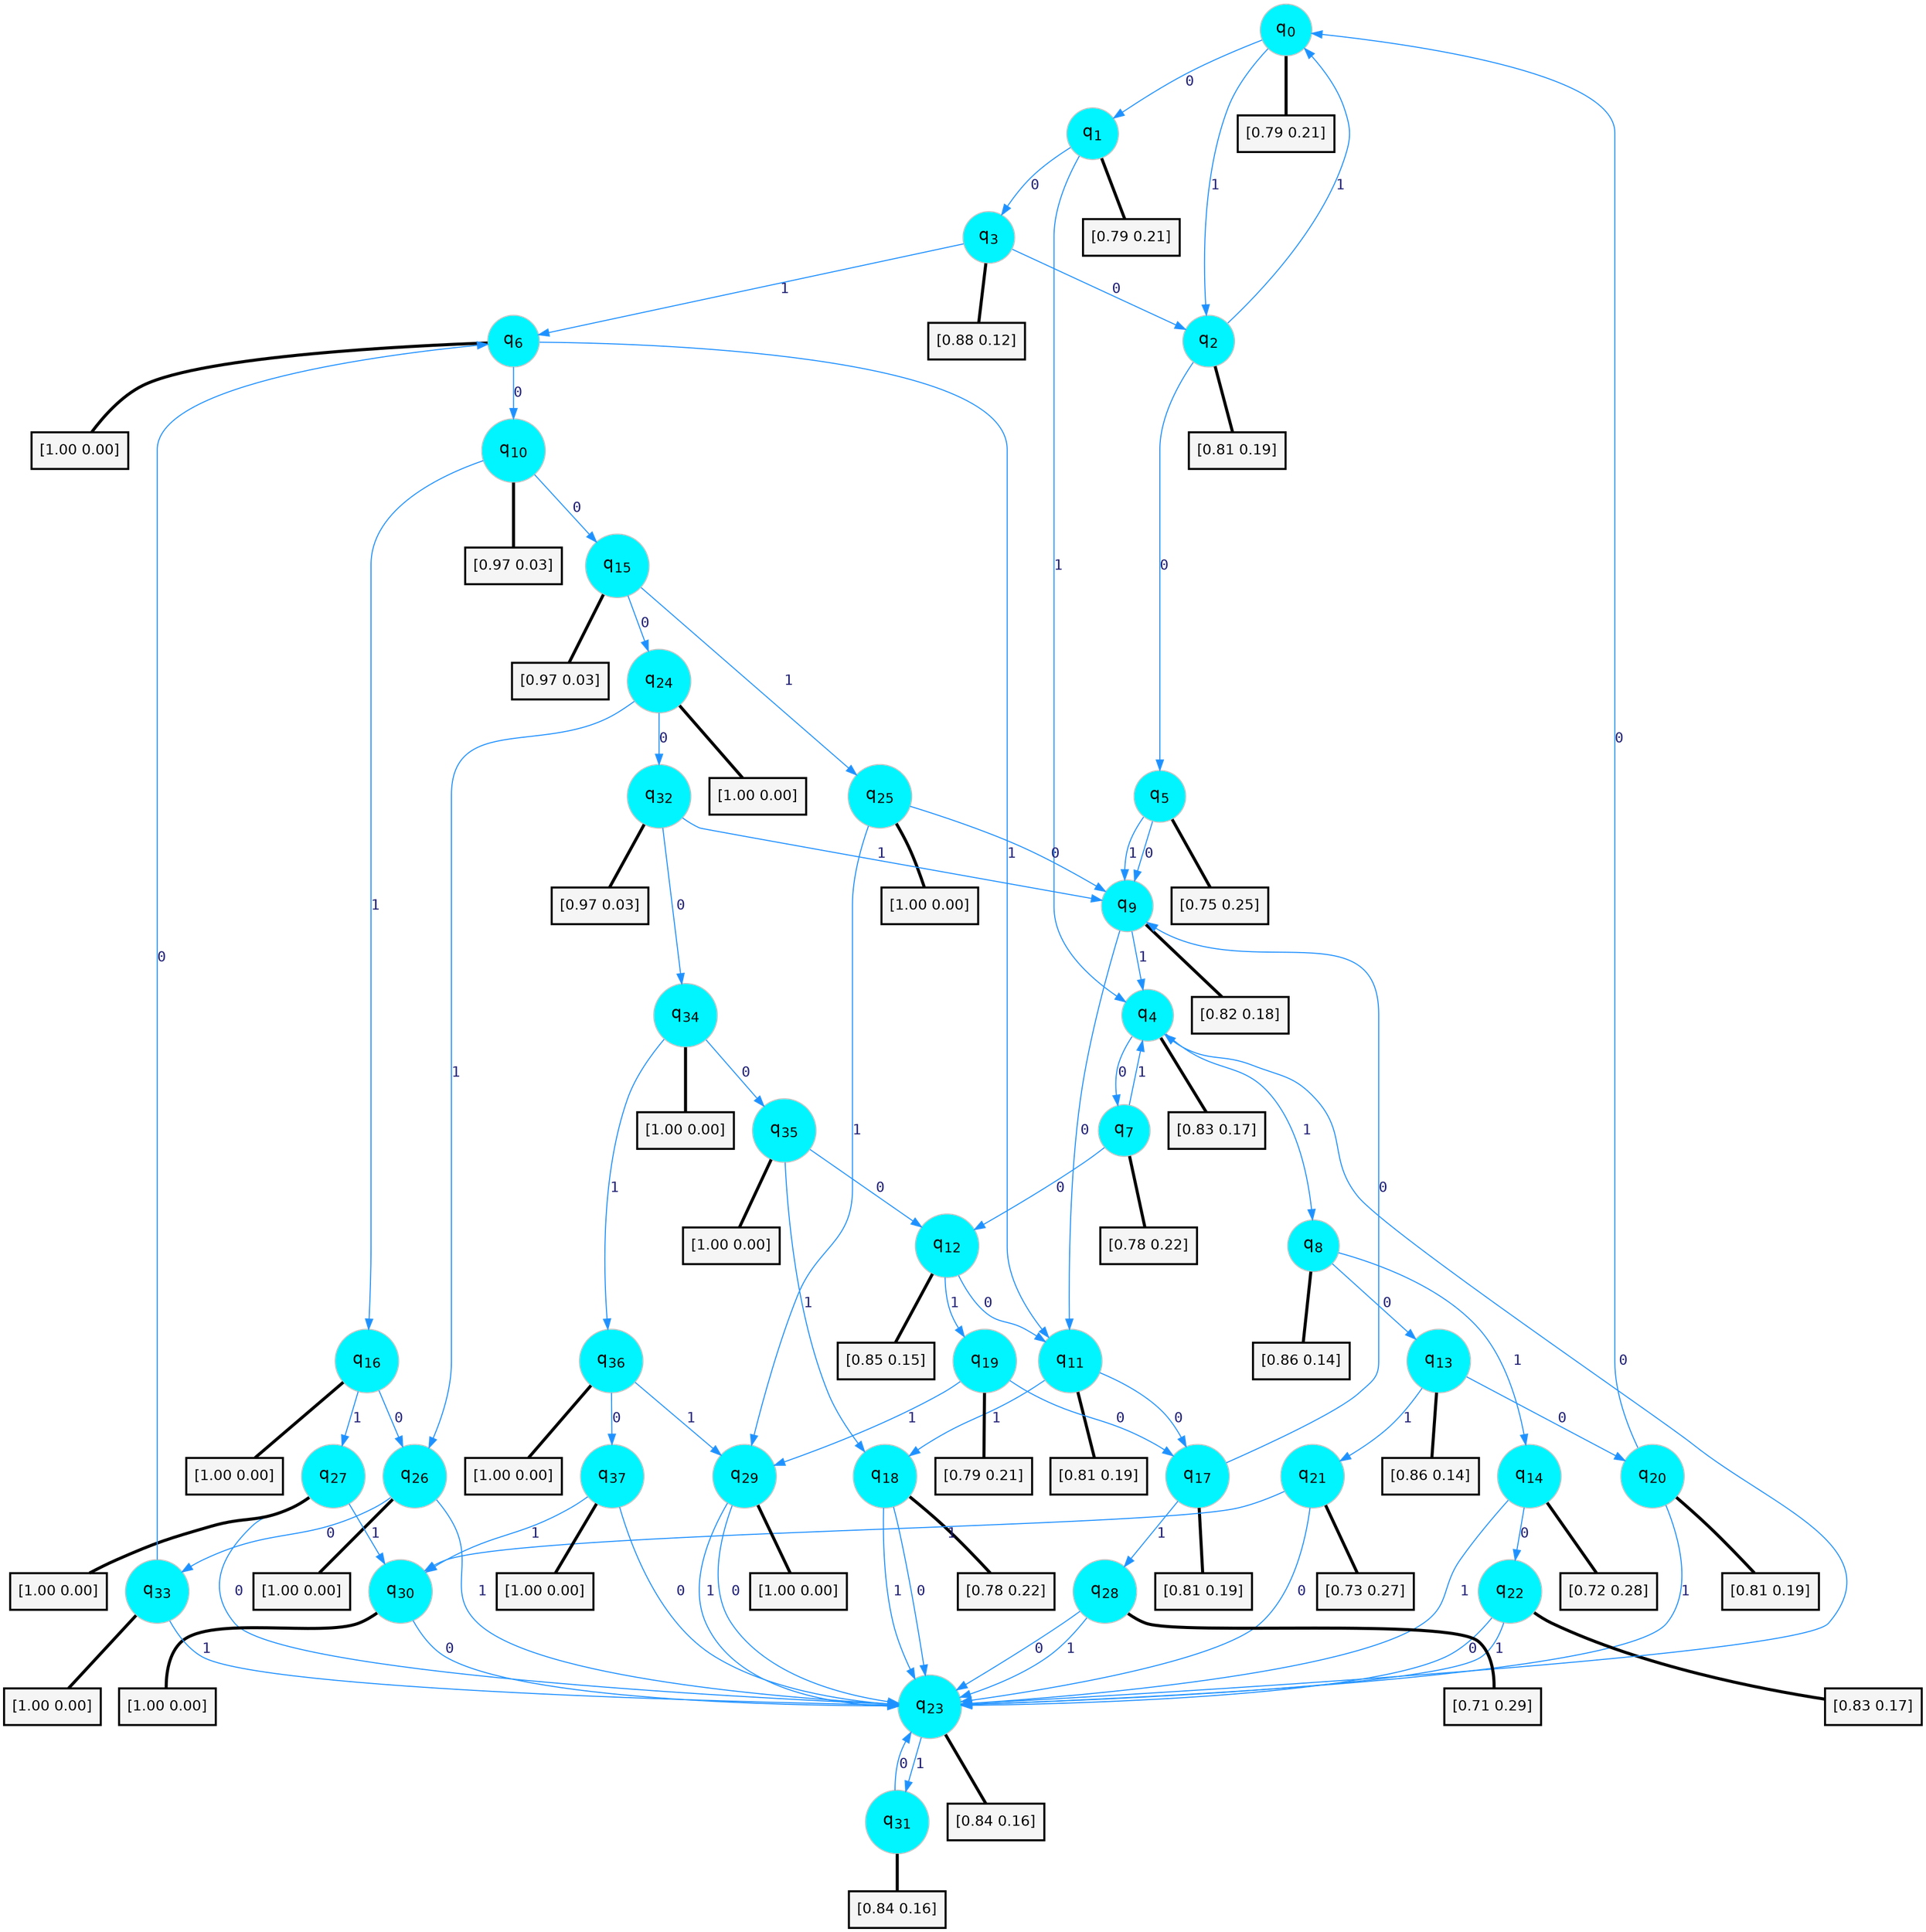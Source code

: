 digraph G {
graph [
bgcolor=transparent, dpi=300, rankdir=TD, size="40,25"];
node [
color=gray, fillcolor=turquoise1, fontcolor=black, fontname=Helvetica, fontsize=16, fontweight=bold, shape=circle, style=filled];
edge [
arrowsize=1, color=dodgerblue1, fontcolor=midnightblue, fontname=courier, fontweight=bold, penwidth=1, style=solid, weight=20];
0[label=<q<SUB>0</SUB>>];
1[label=<q<SUB>1</SUB>>];
2[label=<q<SUB>2</SUB>>];
3[label=<q<SUB>3</SUB>>];
4[label=<q<SUB>4</SUB>>];
5[label=<q<SUB>5</SUB>>];
6[label=<q<SUB>6</SUB>>];
7[label=<q<SUB>7</SUB>>];
8[label=<q<SUB>8</SUB>>];
9[label=<q<SUB>9</SUB>>];
10[label=<q<SUB>10</SUB>>];
11[label=<q<SUB>11</SUB>>];
12[label=<q<SUB>12</SUB>>];
13[label=<q<SUB>13</SUB>>];
14[label=<q<SUB>14</SUB>>];
15[label=<q<SUB>15</SUB>>];
16[label=<q<SUB>16</SUB>>];
17[label=<q<SUB>17</SUB>>];
18[label=<q<SUB>18</SUB>>];
19[label=<q<SUB>19</SUB>>];
20[label=<q<SUB>20</SUB>>];
21[label=<q<SUB>21</SUB>>];
22[label=<q<SUB>22</SUB>>];
23[label=<q<SUB>23</SUB>>];
24[label=<q<SUB>24</SUB>>];
25[label=<q<SUB>25</SUB>>];
26[label=<q<SUB>26</SUB>>];
27[label=<q<SUB>27</SUB>>];
28[label=<q<SUB>28</SUB>>];
29[label=<q<SUB>29</SUB>>];
30[label=<q<SUB>30</SUB>>];
31[label=<q<SUB>31</SUB>>];
32[label=<q<SUB>32</SUB>>];
33[label=<q<SUB>33</SUB>>];
34[label=<q<SUB>34</SUB>>];
35[label=<q<SUB>35</SUB>>];
36[label=<q<SUB>36</SUB>>];
37[label=<q<SUB>37</SUB>>];
38[label="[0.79 0.21]", shape=box,fontcolor=black, fontname=Helvetica, fontsize=14, penwidth=2, fillcolor=whitesmoke,color=black];
39[label="[0.79 0.21]", shape=box,fontcolor=black, fontname=Helvetica, fontsize=14, penwidth=2, fillcolor=whitesmoke,color=black];
40[label="[0.81 0.19]", shape=box,fontcolor=black, fontname=Helvetica, fontsize=14, penwidth=2, fillcolor=whitesmoke,color=black];
41[label="[0.88 0.12]", shape=box,fontcolor=black, fontname=Helvetica, fontsize=14, penwidth=2, fillcolor=whitesmoke,color=black];
42[label="[0.83 0.17]", shape=box,fontcolor=black, fontname=Helvetica, fontsize=14, penwidth=2, fillcolor=whitesmoke,color=black];
43[label="[0.75 0.25]", shape=box,fontcolor=black, fontname=Helvetica, fontsize=14, penwidth=2, fillcolor=whitesmoke,color=black];
44[label="[1.00 0.00]", shape=box,fontcolor=black, fontname=Helvetica, fontsize=14, penwidth=2, fillcolor=whitesmoke,color=black];
45[label="[0.78 0.22]", shape=box,fontcolor=black, fontname=Helvetica, fontsize=14, penwidth=2, fillcolor=whitesmoke,color=black];
46[label="[0.86 0.14]", shape=box,fontcolor=black, fontname=Helvetica, fontsize=14, penwidth=2, fillcolor=whitesmoke,color=black];
47[label="[0.82 0.18]", shape=box,fontcolor=black, fontname=Helvetica, fontsize=14, penwidth=2, fillcolor=whitesmoke,color=black];
48[label="[0.97 0.03]", shape=box,fontcolor=black, fontname=Helvetica, fontsize=14, penwidth=2, fillcolor=whitesmoke,color=black];
49[label="[0.81 0.19]", shape=box,fontcolor=black, fontname=Helvetica, fontsize=14, penwidth=2, fillcolor=whitesmoke,color=black];
50[label="[0.85 0.15]", shape=box,fontcolor=black, fontname=Helvetica, fontsize=14, penwidth=2, fillcolor=whitesmoke,color=black];
51[label="[0.86 0.14]", shape=box,fontcolor=black, fontname=Helvetica, fontsize=14, penwidth=2, fillcolor=whitesmoke,color=black];
52[label="[0.72 0.28]", shape=box,fontcolor=black, fontname=Helvetica, fontsize=14, penwidth=2, fillcolor=whitesmoke,color=black];
53[label="[0.97 0.03]", shape=box,fontcolor=black, fontname=Helvetica, fontsize=14, penwidth=2, fillcolor=whitesmoke,color=black];
54[label="[1.00 0.00]", shape=box,fontcolor=black, fontname=Helvetica, fontsize=14, penwidth=2, fillcolor=whitesmoke,color=black];
55[label="[0.81 0.19]", shape=box,fontcolor=black, fontname=Helvetica, fontsize=14, penwidth=2, fillcolor=whitesmoke,color=black];
56[label="[0.78 0.22]", shape=box,fontcolor=black, fontname=Helvetica, fontsize=14, penwidth=2, fillcolor=whitesmoke,color=black];
57[label="[0.79 0.21]", shape=box,fontcolor=black, fontname=Helvetica, fontsize=14, penwidth=2, fillcolor=whitesmoke,color=black];
58[label="[0.81 0.19]", shape=box,fontcolor=black, fontname=Helvetica, fontsize=14, penwidth=2, fillcolor=whitesmoke,color=black];
59[label="[0.73 0.27]", shape=box,fontcolor=black, fontname=Helvetica, fontsize=14, penwidth=2, fillcolor=whitesmoke,color=black];
60[label="[0.83 0.17]", shape=box,fontcolor=black, fontname=Helvetica, fontsize=14, penwidth=2, fillcolor=whitesmoke,color=black];
61[label="[0.84 0.16]", shape=box,fontcolor=black, fontname=Helvetica, fontsize=14, penwidth=2, fillcolor=whitesmoke,color=black];
62[label="[1.00 0.00]", shape=box,fontcolor=black, fontname=Helvetica, fontsize=14, penwidth=2, fillcolor=whitesmoke,color=black];
63[label="[1.00 0.00]", shape=box,fontcolor=black, fontname=Helvetica, fontsize=14, penwidth=2, fillcolor=whitesmoke,color=black];
64[label="[1.00 0.00]", shape=box,fontcolor=black, fontname=Helvetica, fontsize=14, penwidth=2, fillcolor=whitesmoke,color=black];
65[label="[1.00 0.00]", shape=box,fontcolor=black, fontname=Helvetica, fontsize=14, penwidth=2, fillcolor=whitesmoke,color=black];
66[label="[0.71 0.29]", shape=box,fontcolor=black, fontname=Helvetica, fontsize=14, penwidth=2, fillcolor=whitesmoke,color=black];
67[label="[1.00 0.00]", shape=box,fontcolor=black, fontname=Helvetica, fontsize=14, penwidth=2, fillcolor=whitesmoke,color=black];
68[label="[1.00 0.00]", shape=box,fontcolor=black, fontname=Helvetica, fontsize=14, penwidth=2, fillcolor=whitesmoke,color=black];
69[label="[0.84 0.16]", shape=box,fontcolor=black, fontname=Helvetica, fontsize=14, penwidth=2, fillcolor=whitesmoke,color=black];
70[label="[0.97 0.03]", shape=box,fontcolor=black, fontname=Helvetica, fontsize=14, penwidth=2, fillcolor=whitesmoke,color=black];
71[label="[1.00 0.00]", shape=box,fontcolor=black, fontname=Helvetica, fontsize=14, penwidth=2, fillcolor=whitesmoke,color=black];
72[label="[1.00 0.00]", shape=box,fontcolor=black, fontname=Helvetica, fontsize=14, penwidth=2, fillcolor=whitesmoke,color=black];
73[label="[1.00 0.00]", shape=box,fontcolor=black, fontname=Helvetica, fontsize=14, penwidth=2, fillcolor=whitesmoke,color=black];
74[label="[1.00 0.00]", shape=box,fontcolor=black, fontname=Helvetica, fontsize=14, penwidth=2, fillcolor=whitesmoke,color=black];
75[label="[1.00 0.00]", shape=box,fontcolor=black, fontname=Helvetica, fontsize=14, penwidth=2, fillcolor=whitesmoke,color=black];
0->1 [label=0];
0->2 [label=1];
0->38 [arrowhead=none, penwidth=3,color=black];
1->3 [label=0];
1->4 [label=1];
1->39 [arrowhead=none, penwidth=3,color=black];
2->5 [label=0];
2->0 [label=1];
2->40 [arrowhead=none, penwidth=3,color=black];
3->2 [label=0];
3->6 [label=1];
3->41 [arrowhead=none, penwidth=3,color=black];
4->7 [label=0];
4->8 [label=1];
4->42 [arrowhead=none, penwidth=3,color=black];
5->9 [label=0];
5->9 [label=1];
5->43 [arrowhead=none, penwidth=3,color=black];
6->10 [label=0];
6->11 [label=1];
6->44 [arrowhead=none, penwidth=3,color=black];
7->12 [label=0];
7->4 [label=1];
7->45 [arrowhead=none, penwidth=3,color=black];
8->13 [label=0];
8->14 [label=1];
8->46 [arrowhead=none, penwidth=3,color=black];
9->11 [label=0];
9->4 [label=1];
9->47 [arrowhead=none, penwidth=3,color=black];
10->15 [label=0];
10->16 [label=1];
10->48 [arrowhead=none, penwidth=3,color=black];
11->17 [label=0];
11->18 [label=1];
11->49 [arrowhead=none, penwidth=3,color=black];
12->11 [label=0];
12->19 [label=1];
12->50 [arrowhead=none, penwidth=3,color=black];
13->20 [label=0];
13->21 [label=1];
13->51 [arrowhead=none, penwidth=3,color=black];
14->22 [label=0];
14->23 [label=1];
14->52 [arrowhead=none, penwidth=3,color=black];
15->24 [label=0];
15->25 [label=1];
15->53 [arrowhead=none, penwidth=3,color=black];
16->26 [label=0];
16->27 [label=1];
16->54 [arrowhead=none, penwidth=3,color=black];
17->9 [label=0];
17->28 [label=1];
17->55 [arrowhead=none, penwidth=3,color=black];
18->23 [label=0];
18->23 [label=1];
18->56 [arrowhead=none, penwidth=3,color=black];
19->17 [label=0];
19->29 [label=1];
19->57 [arrowhead=none, penwidth=3,color=black];
20->0 [label=0];
20->23 [label=1];
20->58 [arrowhead=none, penwidth=3,color=black];
21->23 [label=0];
21->30 [label=1];
21->59 [arrowhead=none, penwidth=3,color=black];
22->23 [label=0];
22->23 [label=1];
22->60 [arrowhead=none, penwidth=3,color=black];
23->4 [label=0];
23->31 [label=1];
23->61 [arrowhead=none, penwidth=3,color=black];
24->32 [label=0];
24->26 [label=1];
24->62 [arrowhead=none, penwidth=3,color=black];
25->9 [label=0];
25->29 [label=1];
25->63 [arrowhead=none, penwidth=3,color=black];
26->33 [label=0];
26->23 [label=1];
26->64 [arrowhead=none, penwidth=3,color=black];
27->23 [label=0];
27->30 [label=1];
27->65 [arrowhead=none, penwidth=3,color=black];
28->23 [label=0];
28->23 [label=1];
28->66 [arrowhead=none, penwidth=3,color=black];
29->23 [label=0];
29->23 [label=1];
29->67 [arrowhead=none, penwidth=3,color=black];
30->23 [label=0];
30->68 [arrowhead=none, penwidth=3,color=black];
31->23 [label=0];
31->69 [arrowhead=none, penwidth=3,color=black];
32->34 [label=0];
32->9 [label=1];
32->70 [arrowhead=none, penwidth=3,color=black];
33->6 [label=0];
33->23 [label=1];
33->71 [arrowhead=none, penwidth=3,color=black];
34->35 [label=0];
34->36 [label=1];
34->72 [arrowhead=none, penwidth=3,color=black];
35->12 [label=0];
35->18 [label=1];
35->73 [arrowhead=none, penwidth=3,color=black];
36->37 [label=0];
36->29 [label=1];
36->74 [arrowhead=none, penwidth=3,color=black];
37->23 [label=0];
37->30 [label=1];
37->75 [arrowhead=none, penwidth=3,color=black];
}
